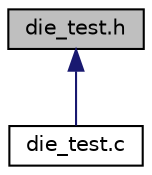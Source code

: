 digraph "die_test.h"
{
 // LATEX_PDF_SIZE
  edge [fontname="Helvetica",fontsize="10",labelfontname="Helvetica",labelfontsize="10"];
  node [fontname="Helvetica",fontsize="10",shape=record];
  Node1 [label="die_test.h",height=0.2,width=0.4,color="black", fillcolor="grey75", style="filled", fontcolor="black",tooltip="It declares the tests for the die module."];
  Node1 -> Node2 [dir="back",color="midnightblue",fontsize="10",style="solid",fontname="Helvetica"];
  Node2 [label="die_test.c",height=0.2,width=0.4,color="black", fillcolor="white", style="filled",URL="$die__test_8c.html",tooltip="It tests die module."];
}
